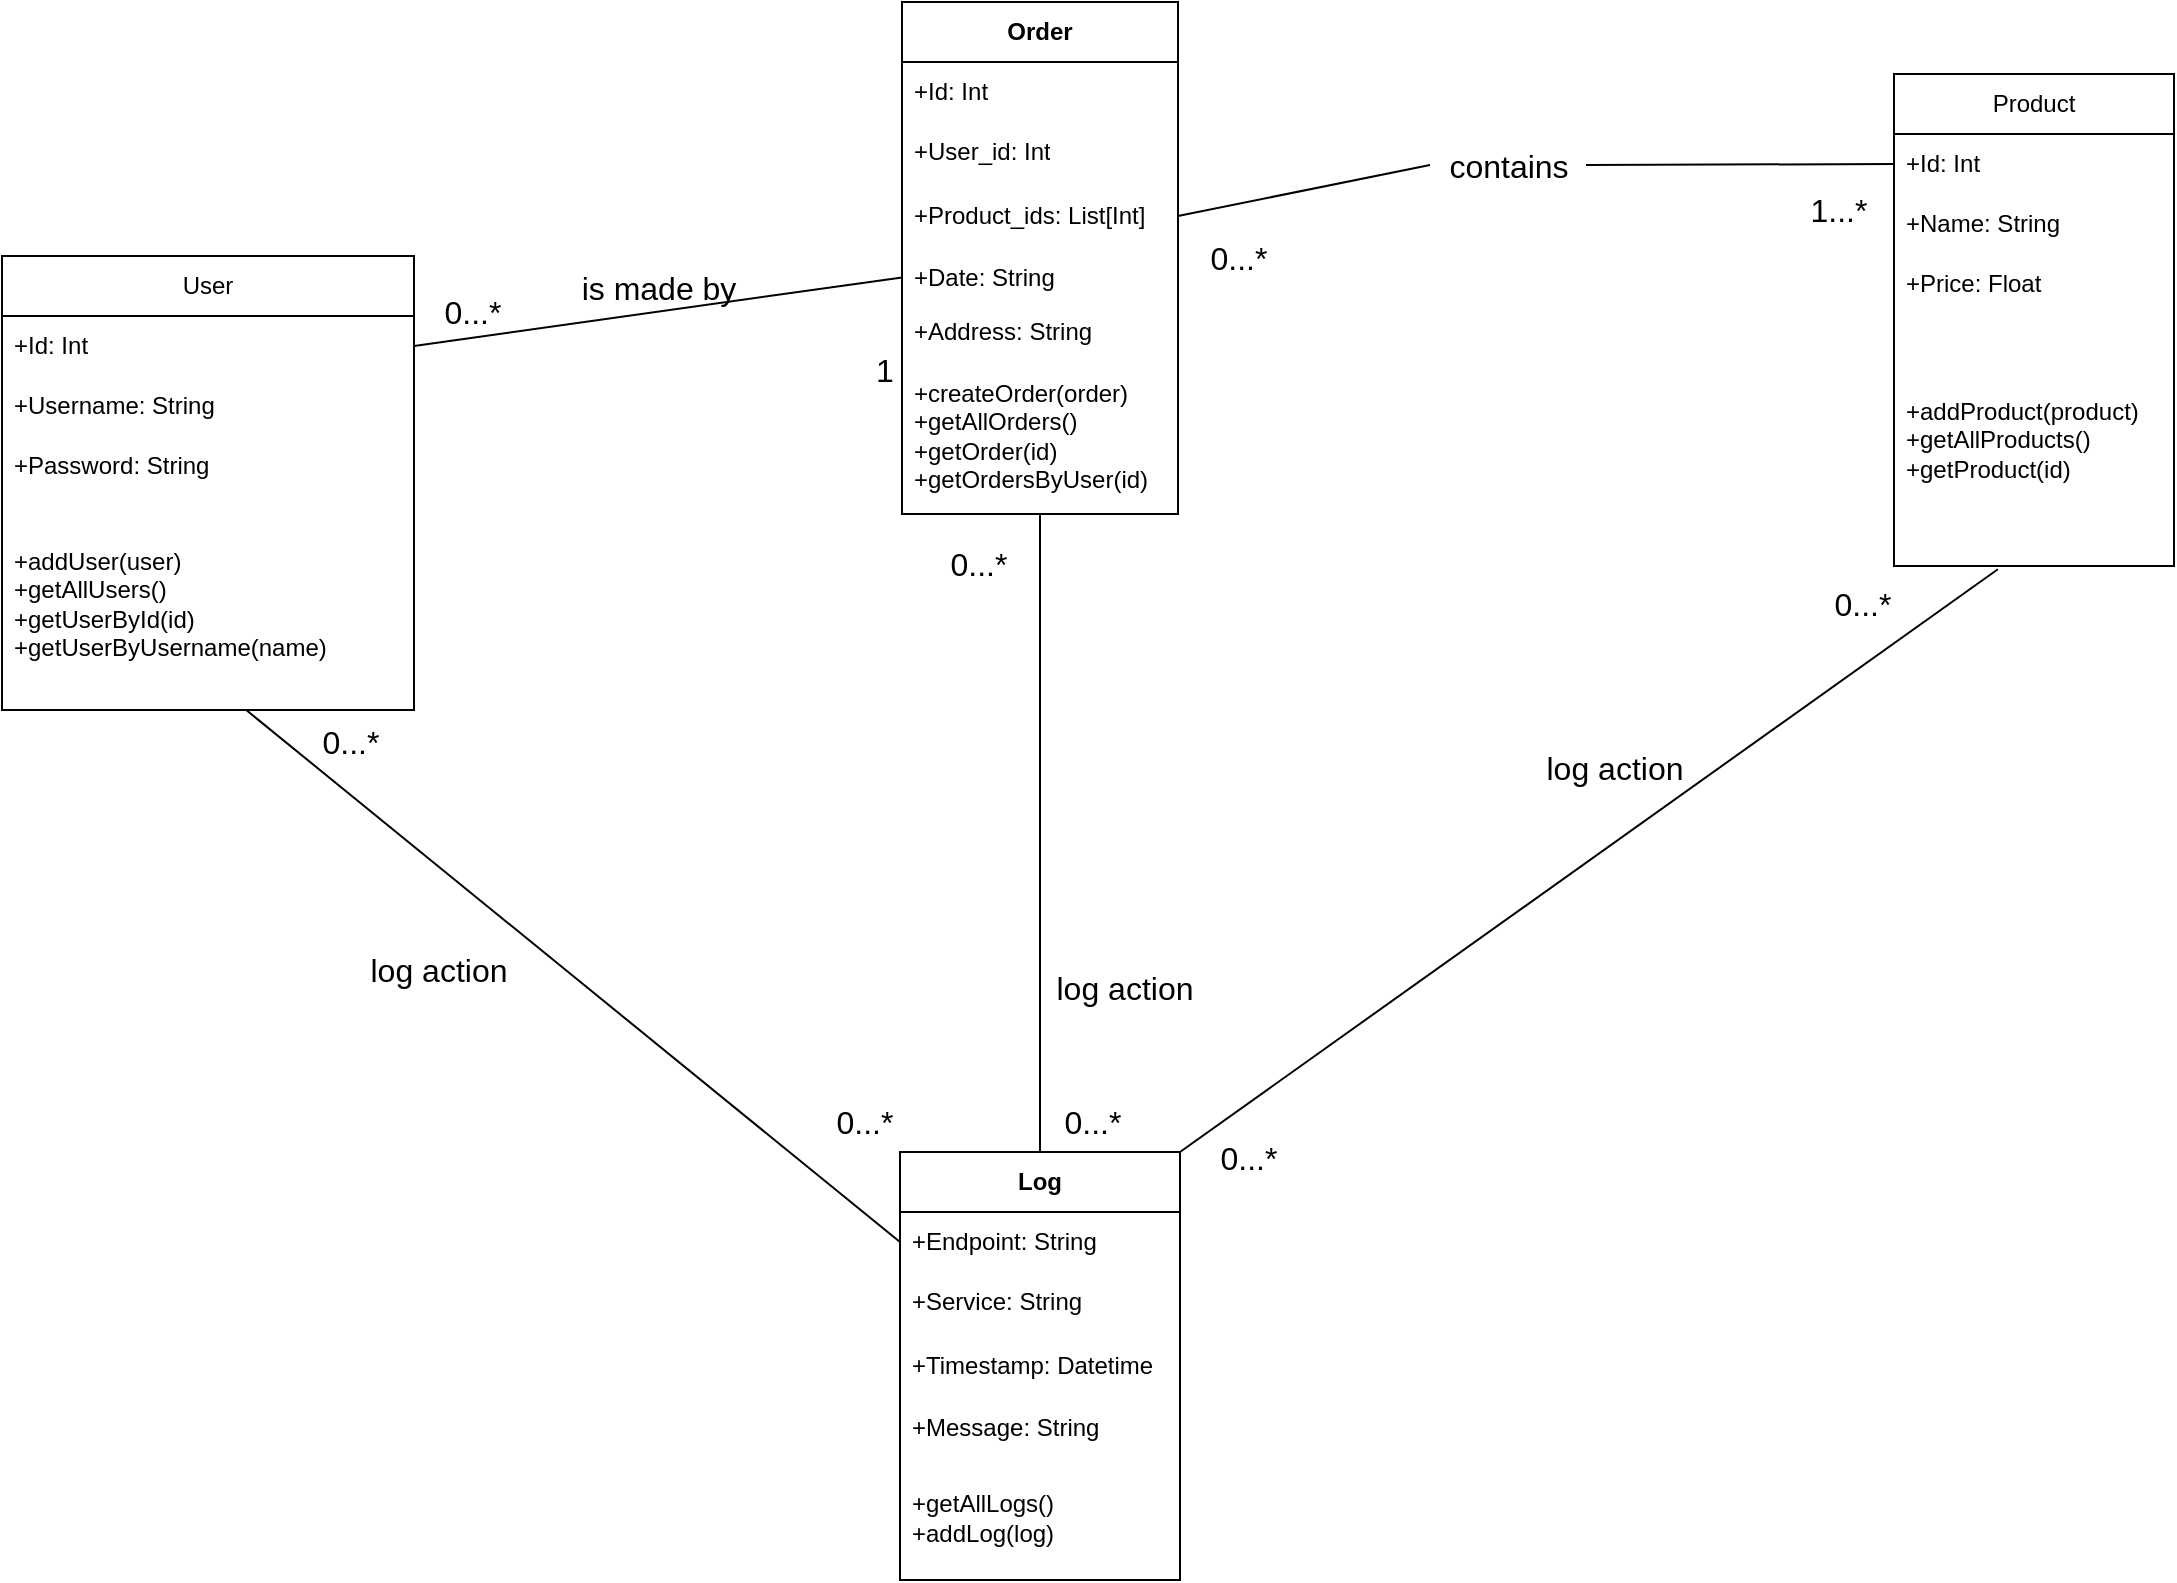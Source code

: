 <mxfile version="24.4.13" type="device">
  <diagram name="Page-1" id="2mNjg7OqV9Ku6lqICOJd">
    <mxGraphModel dx="1700" dy="1290" grid="0" gridSize="10" guides="1" tooltips="1" connect="1" arrows="1" fold="1" page="0" pageScale="1" pageWidth="850" pageHeight="1100" math="0" shadow="0">
      <root>
        <mxCell id="0" />
        <mxCell id="1" parent="0" />
        <mxCell id="ODkpyFBqZYfFKRnruKcY-1" value="User" style="swimlane;fontStyle=0;childLayout=stackLayout;horizontal=1;startSize=30;horizontalStack=0;resizeParent=1;resizeParentMax=0;resizeLast=0;collapsible=1;marginBottom=0;whiteSpace=wrap;html=1;" vertex="1" parent="1">
          <mxGeometry x="-317" y="74" width="206" height="227" as="geometry" />
        </mxCell>
        <mxCell id="ODkpyFBqZYfFKRnruKcY-2" value="+Id: Int" style="text;strokeColor=none;fillColor=none;align=left;verticalAlign=middle;spacingLeft=4;spacingRight=4;overflow=hidden;points=[[0,0.5],[1,0.5]];portConstraint=eastwest;rotatable=0;whiteSpace=wrap;html=1;" vertex="1" parent="ODkpyFBqZYfFKRnruKcY-1">
          <mxGeometry y="30" width="206" height="30" as="geometry" />
        </mxCell>
        <mxCell id="ODkpyFBqZYfFKRnruKcY-3" value="+Username: String" style="text;strokeColor=none;fillColor=none;align=left;verticalAlign=middle;spacingLeft=4;spacingRight=4;overflow=hidden;points=[[0,0.5],[1,0.5]];portConstraint=eastwest;rotatable=0;whiteSpace=wrap;html=1;" vertex="1" parent="ODkpyFBqZYfFKRnruKcY-1">
          <mxGeometry y="60" width="206" height="30" as="geometry" />
        </mxCell>
        <mxCell id="ODkpyFBqZYfFKRnruKcY-4" value="+Password: String" style="text;strokeColor=none;fillColor=none;align=left;verticalAlign=middle;spacingLeft=4;spacingRight=4;overflow=hidden;points=[[0,0.5],[1,0.5]];portConstraint=eastwest;rotatable=0;whiteSpace=wrap;html=1;" vertex="1" parent="ODkpyFBqZYfFKRnruKcY-1">
          <mxGeometry y="90" width="206" height="30" as="geometry" />
        </mxCell>
        <mxCell id="ODkpyFBqZYfFKRnruKcY-47" value="+addUser(user)&lt;div&gt;+getAllUsers()&lt;/div&gt;&lt;div&gt;+getUserById(id)&lt;/div&gt;&lt;div&gt;+getUserByUsername(name)&lt;/div&gt;" style="text;strokeColor=none;fillColor=none;align=left;verticalAlign=middle;spacingLeft=4;spacingRight=4;overflow=hidden;points=[[0,0.5],[1,0.5]];portConstraint=eastwest;rotatable=0;whiteSpace=wrap;html=1;" vertex="1" parent="ODkpyFBqZYfFKRnruKcY-1">
          <mxGeometry y="120" width="206" height="107" as="geometry" />
        </mxCell>
        <mxCell id="ODkpyFBqZYfFKRnruKcY-5" value="Product" style="swimlane;fontStyle=0;childLayout=stackLayout;horizontal=1;startSize=30;horizontalStack=0;resizeParent=1;resizeParentMax=0;resizeLast=0;collapsible=1;marginBottom=0;whiteSpace=wrap;html=1;" vertex="1" parent="1">
          <mxGeometry x="629" y="-17" width="140" height="246" as="geometry" />
        </mxCell>
        <mxCell id="ODkpyFBqZYfFKRnruKcY-6" value="+Id: Int" style="text;strokeColor=none;fillColor=none;align=left;verticalAlign=middle;spacingLeft=4;spacingRight=4;overflow=hidden;points=[[0,0.5],[1,0.5]];portConstraint=eastwest;rotatable=0;whiteSpace=wrap;html=1;" vertex="1" parent="ODkpyFBqZYfFKRnruKcY-5">
          <mxGeometry y="30" width="140" height="30" as="geometry" />
        </mxCell>
        <mxCell id="ODkpyFBqZYfFKRnruKcY-7" value="+Name: String" style="text;strokeColor=none;fillColor=none;align=left;verticalAlign=middle;spacingLeft=4;spacingRight=4;overflow=hidden;points=[[0,0.5],[1,0.5]];portConstraint=eastwest;rotatable=0;whiteSpace=wrap;html=1;" vertex="1" parent="ODkpyFBqZYfFKRnruKcY-5">
          <mxGeometry y="60" width="140" height="30" as="geometry" />
        </mxCell>
        <mxCell id="ODkpyFBqZYfFKRnruKcY-8" value="+Price: Float" style="text;strokeColor=none;fillColor=none;align=left;verticalAlign=middle;spacingLeft=4;spacingRight=4;overflow=hidden;points=[[0,0.5],[1,0.5]];portConstraint=eastwest;rotatable=0;whiteSpace=wrap;html=1;" vertex="1" parent="ODkpyFBqZYfFKRnruKcY-5">
          <mxGeometry y="90" width="140" height="30" as="geometry" />
        </mxCell>
        <mxCell id="ODkpyFBqZYfFKRnruKcY-51" value="+addProduct(product)&lt;div&gt;+getAllProducts()&lt;/div&gt;&lt;div&gt;+getProduct(id)&lt;/div&gt;" style="text;strokeColor=none;fillColor=none;align=left;verticalAlign=middle;spacingLeft=4;spacingRight=4;overflow=hidden;points=[[0,0.5],[1,0.5]];portConstraint=eastwest;rotatable=0;whiteSpace=wrap;html=1;" vertex="1" parent="ODkpyFBqZYfFKRnruKcY-5">
          <mxGeometry y="120" width="140" height="126" as="geometry" />
        </mxCell>
        <mxCell id="ODkpyFBqZYfFKRnruKcY-21" style="edgeStyle=none;curved=1;rounded=0;orthogonalLoop=1;jettySize=auto;html=1;entryX=1;entryY=0.5;entryDx=0;entryDy=0;fontSize=12;startSize=8;endSize=8;endArrow=none;endFill=0;" edge="1" parent="1" source="ODkpyFBqZYfFKRnruKcY-9" target="ODkpyFBqZYfFKRnruKcY-2">
          <mxGeometry relative="1" as="geometry" />
        </mxCell>
        <mxCell id="ODkpyFBqZYfFKRnruKcY-9" value="Order" style="swimlane;fontStyle=1;childLayout=stackLayout;horizontal=1;startSize=30;horizontalStack=0;resizeParent=1;resizeParentMax=0;resizeLast=0;collapsible=1;marginBottom=0;whiteSpace=wrap;html=1;" vertex="1" parent="1">
          <mxGeometry x="133" y="-53" width="138" height="256" as="geometry" />
        </mxCell>
        <mxCell id="ODkpyFBqZYfFKRnruKcY-10" value="+Id: Int" style="text;strokeColor=none;fillColor=none;align=left;verticalAlign=middle;spacingLeft=4;spacingRight=4;overflow=hidden;points=[[0,0.5],[1,0.5]];portConstraint=eastwest;rotatable=0;whiteSpace=wrap;html=1;" vertex="1" parent="ODkpyFBqZYfFKRnruKcY-9">
          <mxGeometry y="30" width="138" height="30" as="geometry" />
        </mxCell>
        <mxCell id="ODkpyFBqZYfFKRnruKcY-11" value="+User_id: Int" style="text;strokeColor=none;fillColor=none;align=left;verticalAlign=middle;spacingLeft=4;spacingRight=4;overflow=hidden;points=[[0,0.5],[1,0.5]];portConstraint=eastwest;rotatable=0;whiteSpace=wrap;html=1;" vertex="1" parent="ODkpyFBqZYfFKRnruKcY-9">
          <mxGeometry y="60" width="138" height="30" as="geometry" />
        </mxCell>
        <mxCell id="ODkpyFBqZYfFKRnruKcY-12" value="+Product_ids: List[Int]" style="text;strokeColor=none;fillColor=none;align=left;verticalAlign=middle;spacingLeft=4;spacingRight=4;overflow=hidden;points=[[0,0.5],[1,0.5]];portConstraint=eastwest;rotatable=0;whiteSpace=wrap;html=1;" vertex="1" parent="ODkpyFBqZYfFKRnruKcY-9">
          <mxGeometry y="90" width="138" height="34" as="geometry" />
        </mxCell>
        <mxCell id="ODkpyFBqZYfFKRnruKcY-13" value="+Date: String" style="text;strokeColor=none;fillColor=none;align=left;verticalAlign=middle;spacingLeft=4;spacingRight=4;overflow=hidden;points=[[0,0.5],[1,0.5]];portConstraint=eastwest;rotatable=0;whiteSpace=wrap;html=1;" vertex="1" parent="ODkpyFBqZYfFKRnruKcY-9">
          <mxGeometry y="124" width="138" height="27" as="geometry" />
        </mxCell>
        <mxCell id="ODkpyFBqZYfFKRnruKcY-14" value="+Address: String" style="text;strokeColor=none;fillColor=none;align=left;verticalAlign=middle;spacingLeft=4;spacingRight=4;overflow=hidden;points=[[0,0.5],[1,0.5]];portConstraint=eastwest;rotatable=0;whiteSpace=wrap;html=1;" vertex="1" parent="ODkpyFBqZYfFKRnruKcY-9">
          <mxGeometry y="151" width="138" height="27" as="geometry" />
        </mxCell>
        <mxCell id="ODkpyFBqZYfFKRnruKcY-49" value="+createOrder(order)&lt;div&gt;+getAllOrders()&lt;/div&gt;&lt;div&gt;+getOrder(id)&lt;/div&gt;&lt;div&gt;+getOrdersByUser(id)&lt;/div&gt;" style="text;strokeColor=none;fillColor=none;align=left;verticalAlign=middle;spacingLeft=4;spacingRight=4;overflow=hidden;points=[[0,0.5],[1,0.5]];portConstraint=eastwest;rotatable=0;whiteSpace=wrap;html=1;" vertex="1" parent="ODkpyFBqZYfFKRnruKcY-9">
          <mxGeometry y="178" width="138" height="78" as="geometry" />
        </mxCell>
        <mxCell id="ODkpyFBqZYfFKRnruKcY-33" style="edgeStyle=none;curved=1;rounded=0;orthogonalLoop=1;jettySize=auto;html=1;exitX=1;exitY=0;exitDx=0;exitDy=0;fontSize=12;startSize=8;endSize=8;endArrow=none;endFill=0;entryX=0.371;entryY=1.013;entryDx=0;entryDy=0;entryPerimeter=0;" edge="1" parent="1" source="ODkpyFBqZYfFKRnruKcY-15" target="ODkpyFBqZYfFKRnruKcY-51">
          <mxGeometry relative="1" as="geometry" />
        </mxCell>
        <mxCell id="ODkpyFBqZYfFKRnruKcY-15" value="Log" style="swimlane;fontStyle=1;childLayout=stackLayout;horizontal=1;startSize=30;horizontalStack=0;resizeParent=1;resizeParentMax=0;resizeLast=0;collapsible=1;marginBottom=0;whiteSpace=wrap;html=1;" vertex="1" parent="1">
          <mxGeometry x="132" y="522" width="140" height="214" as="geometry" />
        </mxCell>
        <mxCell id="ODkpyFBqZYfFKRnruKcY-16" value="+Endpoint: String" style="text;strokeColor=none;fillColor=none;align=left;verticalAlign=middle;spacingLeft=4;spacingRight=4;overflow=hidden;points=[[0,0.5],[1,0.5]];portConstraint=eastwest;rotatable=0;whiteSpace=wrap;html=1;" vertex="1" parent="ODkpyFBqZYfFKRnruKcY-15">
          <mxGeometry y="30" width="140" height="30" as="geometry" />
        </mxCell>
        <mxCell id="ODkpyFBqZYfFKRnruKcY-17" value="+Service: String" style="text;strokeColor=none;fillColor=none;align=left;verticalAlign=middle;spacingLeft=4;spacingRight=4;overflow=hidden;points=[[0,0.5],[1,0.5]];portConstraint=eastwest;rotatable=0;whiteSpace=wrap;html=1;" vertex="1" parent="ODkpyFBqZYfFKRnruKcY-15">
          <mxGeometry y="60" width="140" height="30" as="geometry" />
        </mxCell>
        <mxCell id="ODkpyFBqZYfFKRnruKcY-18" value="+Timestamp: Datetime" style="text;strokeColor=none;fillColor=none;align=left;verticalAlign=middle;spacingLeft=4;spacingRight=4;overflow=hidden;points=[[0,0.5],[1,0.5]];portConstraint=eastwest;rotatable=0;whiteSpace=wrap;html=1;" vertex="1" parent="ODkpyFBqZYfFKRnruKcY-15">
          <mxGeometry y="90" width="140" height="34" as="geometry" />
        </mxCell>
        <mxCell id="ODkpyFBqZYfFKRnruKcY-19" value="+Message: String" style="text;strokeColor=none;fillColor=none;align=left;verticalAlign=middle;spacingLeft=4;spacingRight=4;overflow=hidden;points=[[0,0.5],[1,0.5]];portConstraint=eastwest;rotatable=0;whiteSpace=wrap;html=1;" vertex="1" parent="ODkpyFBqZYfFKRnruKcY-15">
          <mxGeometry y="124" width="140" height="27" as="geometry" />
        </mxCell>
        <mxCell id="ODkpyFBqZYfFKRnruKcY-53" value="+getAllLogs()&lt;div&gt;+addLog(log)&lt;/div&gt;" style="text;strokeColor=none;fillColor=none;align=left;verticalAlign=middle;spacingLeft=4;spacingRight=4;overflow=hidden;points=[[0,0.5],[1,0.5]];portConstraint=eastwest;rotatable=0;whiteSpace=wrap;html=1;" vertex="1" parent="ODkpyFBqZYfFKRnruKcY-15">
          <mxGeometry y="151" width="140" height="63" as="geometry" />
        </mxCell>
        <mxCell id="ODkpyFBqZYfFKRnruKcY-23" style="edgeStyle=none;curved=1;rounded=0;orthogonalLoop=1;jettySize=auto;html=1;exitX=1;exitY=0.5;exitDx=0;exitDy=0;entryX=0;entryY=0.5;entryDx=0;entryDy=0;fontSize=12;startSize=8;endSize=8;endArrow=none;endFill=0;" edge="1" parent="1" source="ODkpyFBqZYfFKRnruKcY-24" target="ODkpyFBqZYfFKRnruKcY-6">
          <mxGeometry relative="1" as="geometry" />
        </mxCell>
        <mxCell id="ODkpyFBqZYfFKRnruKcY-25" value="is made by" style="text;html=1;align=center;verticalAlign=middle;resizable=0;points=[];autosize=1;strokeColor=none;fillColor=none;fontSize=16;" vertex="1" parent="1">
          <mxGeometry x="-37" y="74" width="95" height="31" as="geometry" />
        </mxCell>
        <mxCell id="ODkpyFBqZYfFKRnruKcY-27" value="0...*" style="text;html=1;align=center;verticalAlign=middle;resizable=0;points=[];autosize=1;strokeColor=none;fillColor=none;fontSize=16;" vertex="1" parent="1">
          <mxGeometry x="-105" y="86.5" width="46" height="31" as="geometry" />
        </mxCell>
        <mxCell id="ODkpyFBqZYfFKRnruKcY-28" value="1" style="text;html=1;align=center;verticalAlign=middle;resizable=0;points=[];autosize=1;strokeColor=none;fillColor=none;fontSize=16;" vertex="1" parent="1">
          <mxGeometry x="110" y="115.5" width="27" height="31" as="geometry" />
        </mxCell>
        <mxCell id="ODkpyFBqZYfFKRnruKcY-29" value="0...*" style="text;html=1;align=center;verticalAlign=middle;resizable=0;points=[];autosize=1;strokeColor=none;fillColor=none;fontSize=16;" vertex="1" parent="1">
          <mxGeometry x="148" y="212" width="46" height="31" as="geometry" />
        </mxCell>
        <mxCell id="ODkpyFBqZYfFKRnruKcY-30" value="1...*" style="text;html=1;align=center;verticalAlign=middle;resizable=0;points=[];autosize=1;strokeColor=none;fillColor=none;fontSize=16;" vertex="1" parent="1">
          <mxGeometry x="578" y="35" width="46" height="31" as="geometry" />
        </mxCell>
        <mxCell id="ODkpyFBqZYfFKRnruKcY-32" style="edgeStyle=none;curved=1;rounded=0;orthogonalLoop=1;jettySize=auto;html=1;exitX=0.5;exitY=0;exitDx=0;exitDy=0;fontSize=12;startSize=8;endSize=8;endArrow=none;endFill=0;" edge="1" parent="1" source="ODkpyFBqZYfFKRnruKcY-15" target="ODkpyFBqZYfFKRnruKcY-49">
          <mxGeometry relative="1" as="geometry" />
        </mxCell>
        <mxCell id="ODkpyFBqZYfFKRnruKcY-34" value="log action" style="text;html=1;align=center;verticalAlign=middle;resizable=0;points=[];autosize=1;strokeColor=none;fillColor=none;fontSize=16;" vertex="1" parent="1">
          <mxGeometry x="445" y="314" width="87" height="31" as="geometry" />
        </mxCell>
        <mxCell id="ODkpyFBqZYfFKRnruKcY-35" value="log action" style="text;html=1;align=center;verticalAlign=middle;resizable=0;points=[];autosize=1;strokeColor=none;fillColor=none;fontSize=16;" vertex="1" parent="1">
          <mxGeometry x="200" y="424" width="87" height="31" as="geometry" />
        </mxCell>
        <mxCell id="ODkpyFBqZYfFKRnruKcY-36" value="log action" style="text;html=1;align=center;verticalAlign=middle;resizable=0;points=[];autosize=1;strokeColor=none;fillColor=none;fontSize=16;" vertex="1" parent="1">
          <mxGeometry x="-143" y="415" width="87" height="31" as="geometry" />
        </mxCell>
        <mxCell id="ODkpyFBqZYfFKRnruKcY-37" value="0...*&lt;span style=&quot;color: rgba(0, 0, 0, 0); font-family: monospace; font-size: 0px; text-align: start;&quot;&gt;%3CmxGraphModel%3E%3Croot%3E%3CmxCell%20id%3D%220%22%2F%3E%3CmxCell%20id%3D%221%22%20parent%3D%220%22%2F%3E%3CmxCell%20id%3D%222%22%20value%3D%22log%20action%22%20style%3D%22text%3Bhtml%3D1%3Balign%3Dcenter%3BverticalAlign%3Dmiddle%3Bresizable%3D0%3Bpoints%3D%5B%5D%3Bautosize%3D1%3BstrokeColor%3Dnone%3BfillColor%3Dnone%3BfontSize%3D16%3B%22%20vertex%3D%221%22%20parent%3D%221%22%3E%3CmxGeometry%20x%3D%22204%22%20y%3D%22426%22%20width%3D%2287%22%20height%3D%2231%22%20as%3D%22geometry%22%2F%3E%3C%2FmxCell%3E%3C%2Froot%3E%3C%2FmxGraphModel%3E&lt;/span&gt;" style="text;html=1;align=center;verticalAlign=middle;resizable=0;points=[];autosize=1;strokeColor=none;fillColor=none;fontSize=16;" vertex="1" parent="1">
          <mxGeometry x="-166" y="301" width="46" height="31" as="geometry" />
        </mxCell>
        <mxCell id="ODkpyFBqZYfFKRnruKcY-38" value="0...*&lt;span style=&quot;color: rgba(0, 0, 0, 0); font-family: monospace; font-size: 0px; text-align: start;&quot;&gt;%3CmxGraphModel%3E%3Croot%3E%3CmxCell%20id%3D%220%22%2F%3E%3CmxCell%20id%3D%221%22%20parent%3D%220%22%2F%3E%3CmxCell%20id%3D%222%22%20value%3D%22log%20action%22%20style%3D%22text%3Bhtml%3D1%3Balign%3Dcenter%3BverticalAlign%3Dmiddle%3Bresizable%3D0%3Bpoints%3D%5B%5D%3Bautosize%3D1%3BstrokeColor%3Dnone%3BfillColor%3Dnone%3BfontSize%3D16%3B%22%20vertex%3D%221%22%20parent%3D%221%22%3E%3CmxGeometry%20x%3D%22204%22%20y%3D%22426%22%20width%3D%2287%22%20height%3D%2231%22%20as%3D%22geometry%22%2F%3E%3C%2FmxCell%3E%3C%2Froot%3E%3C%2FmxGraphModel%3E&lt;/span&gt;" style="text;html=1;align=center;verticalAlign=middle;resizable=0;points=[];autosize=1;strokeColor=none;fillColor=none;fontSize=16;" vertex="1" parent="1">
          <mxGeometry x="91" y="491" width="46" height="31" as="geometry" />
        </mxCell>
        <mxCell id="ODkpyFBqZYfFKRnruKcY-39" value="0...*&lt;span style=&quot;color: rgba(0, 0, 0, 0); font-family: monospace; font-size: 0px; text-align: start;&quot;&gt;%3CmxGraphModel%3E%3Croot%3E%3CmxCell%20id%3D%220%22%2F%3E%3CmxCell%20id%3D%221%22%20parent%3D%220%22%2F%3E%3CmxCell%20id%3D%222%22%20value%3D%22log%20action%22%20style%3D%22text%3Bhtml%3D1%3Balign%3Dcenter%3BverticalAlign%3Dmiddle%3Bresizable%3D0%3Bpoints%3D%5B%5D%3Bautosize%3D1%3BstrokeColor%3Dnone%3BfillColor%3Dnone%3BfontSize%3D16%3B%22%20vertex%3D%221%22%20parent%3D%221%22%3E%3CmxGeometry%20x%3D%22204%22%20y%3D%22426%22%20width%3D%2287%22%20height%3D%2231%22%20as%3D%22geometry%22%2F%3E%3C%2FmxCell%3E%3C%2Froot%3E%3C%2FmxGraphModel%3E&lt;/span&gt;" style="text;html=1;align=center;verticalAlign=middle;resizable=0;points=[];autosize=1;strokeColor=none;fillColor=none;fontSize=16;" vertex="1" parent="1">
          <mxGeometry x="283" y="509" width="46" height="31" as="geometry" />
        </mxCell>
        <mxCell id="ODkpyFBqZYfFKRnruKcY-40" value="0...*&lt;span style=&quot;color: rgba(0, 0, 0, 0); font-family: monospace; font-size: 0px; text-align: start;&quot;&gt;%3CmxGraphModel%3E%3Croot%3E%3CmxCell%20id%3D%220%22%2F%3E%3CmxCell%20id%3D%221%22%20parent%3D%220%22%2F%3E%3CmxCell%20id%3D%222%22%20value%3D%22log%20action%22%20style%3D%22text%3Bhtml%3D1%3Balign%3Dcenter%3BverticalAlign%3Dmiddle%3Bresizable%3D0%3Bpoints%3D%5B%5D%3Bautosize%3D1%3BstrokeColor%3Dnone%3BfillColor%3Dnone%3BfontSize%3D16%3B%22%20vertex%3D%221%22%20parent%3D%221%22%3E%3CmxGeometry%20x%3D%22204%22%20y%3D%22426%22%20width%3D%2287%22%20height%3D%2231%22%20as%3D%22geometry%22%2F%3E%3C%2FmxCell%3E%3C%2Froot%3E%3C%2FmxGraphModel%3E&lt;/span&gt;" style="text;html=1;align=center;verticalAlign=middle;resizable=0;points=[];autosize=1;strokeColor=none;fillColor=none;fontSize=16;" vertex="1" parent="1">
          <mxGeometry x="590" y="232" width="46" height="31" as="geometry" />
        </mxCell>
        <mxCell id="ODkpyFBqZYfFKRnruKcY-41" value="0...*&lt;span style=&quot;color: rgba(0, 0, 0, 0); font-family: monospace; font-size: 0px; text-align: start;&quot;&gt;%3CmxGraphModel%3E%3Croot%3E%3CmxCell%20id%3D%220%22%2F%3E%3CmxCell%20id%3D%221%22%20parent%3D%220%22%2F%3E%3CmxCell%20id%3D%222%22%20value%3D%22log%20action%22%20style%3D%22text%3Bhtml%3D1%3Balign%3Dcenter%3BverticalAlign%3Dmiddle%3Bresizable%3D0%3Bpoints%3D%5B%5D%3Bautosize%3D1%3BstrokeColor%3Dnone%3BfillColor%3Dnone%3BfontSize%3D16%3B%22%20vertex%3D%221%22%20parent%3D%221%22%3E%3CmxGeometry%20x%3D%22204%22%20y%3D%22426%22%20width%3D%2287%22%20height%3D%2231%22%20as%3D%22geometry%22%2F%3E%3C%2FmxCell%3E%3C%2Froot%3E%3C%2FmxGraphModel%3E&lt;/span&gt;" style="text;html=1;align=center;verticalAlign=middle;resizable=0;points=[];autosize=1;strokeColor=none;fillColor=none;fontSize=16;" vertex="1" parent="1">
          <mxGeometry x="205" y="491" width="46" height="31" as="geometry" />
        </mxCell>
        <mxCell id="ODkpyFBqZYfFKRnruKcY-42" value="0...*&lt;span style=&quot;color: rgba(0, 0, 0, 0); font-family: monospace; font-size: 0px; text-align: start;&quot;&gt;%3CmxGraphModel%3E%3Croot%3E%3CmxCell%20id%3D%220%22%2F%3E%3CmxCell%20id%3D%221%22%20parent%3D%220%22%2F%3E%3CmxCell%20id%3D%222%22%20value%3D%22log%20action%22%20style%3D%22text%3Bhtml%3D1%3Balign%3Dcenter%3BverticalAlign%3Dmiddle%3Bresizable%3D0%3Bpoints%3D%5B%5D%3Bautosize%3D1%3BstrokeColor%3Dnone%3BfillColor%3Dnone%3BfontSize%3D16%3B%22%20vertex%3D%221%22%20parent%3D%221%22%3E%3CmxGeometry%20x%3D%22204%22%20y%3D%22426%22%20width%3D%2287%22%20height%3D%2231%22%20as%3D%22geometry%22%2F%3E%3C%2FmxCell%3E%3C%2Froot%3E%3C%2FmxGraphModel%3E&lt;/span&gt;" style="text;html=1;align=center;verticalAlign=middle;resizable=0;points=[];autosize=1;strokeColor=none;fillColor=none;fontSize=16;" vertex="1" parent="1">
          <mxGeometry x="278" y="59.5" width="46" height="31" as="geometry" />
        </mxCell>
        <mxCell id="ODkpyFBqZYfFKRnruKcY-48" style="edgeStyle=none;curved=1;rounded=0;orthogonalLoop=1;jettySize=auto;html=1;exitX=0;exitY=0.5;exitDx=0;exitDy=0;entryX=0.592;entryY=0.999;entryDx=0;entryDy=0;entryPerimeter=0;fontSize=12;startSize=8;endSize=8;endArrow=none;endFill=0;" edge="1" parent="1" source="ODkpyFBqZYfFKRnruKcY-16" target="ODkpyFBqZYfFKRnruKcY-47">
          <mxGeometry relative="1" as="geometry" />
        </mxCell>
        <mxCell id="ODkpyFBqZYfFKRnruKcY-52" value="" style="edgeStyle=none;curved=1;rounded=0;orthogonalLoop=1;jettySize=auto;html=1;exitX=1;exitY=0.5;exitDx=0;exitDy=0;entryX=0;entryY=0.5;entryDx=0;entryDy=0;fontSize=12;startSize=8;endSize=8;endArrow=none;endFill=0;" edge="1" parent="1" source="ODkpyFBqZYfFKRnruKcY-12" target="ODkpyFBqZYfFKRnruKcY-24">
          <mxGeometry relative="1" as="geometry">
            <mxPoint x="271" y="54" as="sourcePoint" />
            <mxPoint x="629" y="28" as="targetPoint" />
          </mxGeometry>
        </mxCell>
        <mxCell id="ODkpyFBqZYfFKRnruKcY-24" value="contains" style="text;html=1;align=center;verticalAlign=middle;resizable=0;points=[];autosize=1;strokeColor=none;fillColor=none;fontSize=16;" vertex="1" parent="1">
          <mxGeometry x="397" y="13" width="78" height="31" as="geometry" />
        </mxCell>
      </root>
    </mxGraphModel>
  </diagram>
</mxfile>
